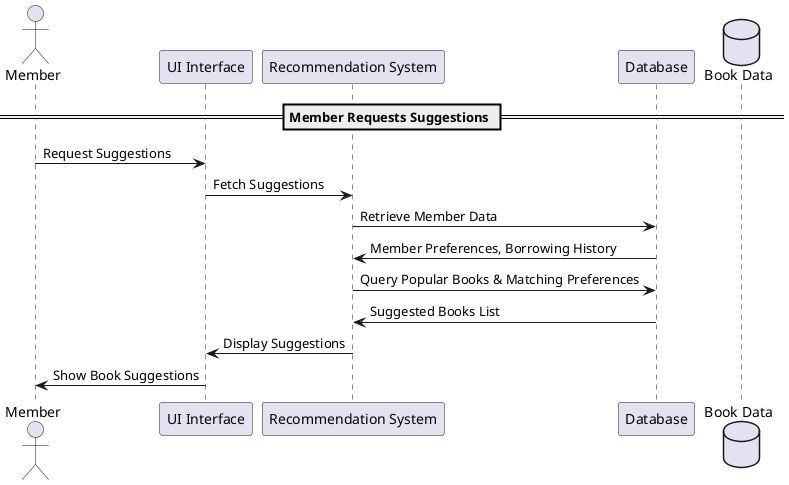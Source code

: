 @startuml
actor Member
participant "UI Interface" as UI
participant "Recommendation System" as RS
participant "Database" as DB
database "Book Data" as Books

== Member Requests Suggestions ==
Member -> UI : Request Suggestions
UI -> RS : Fetch Suggestions
RS -> DB : Retrieve Member Data
DB -> RS : Member Preferences, Borrowing History
RS -> DB : Query Popular Books & Matching Preferences
DB -> RS : Suggested Books List
RS -> UI : Display Suggestions
UI -> Member : Show Book Suggestions

@enduml